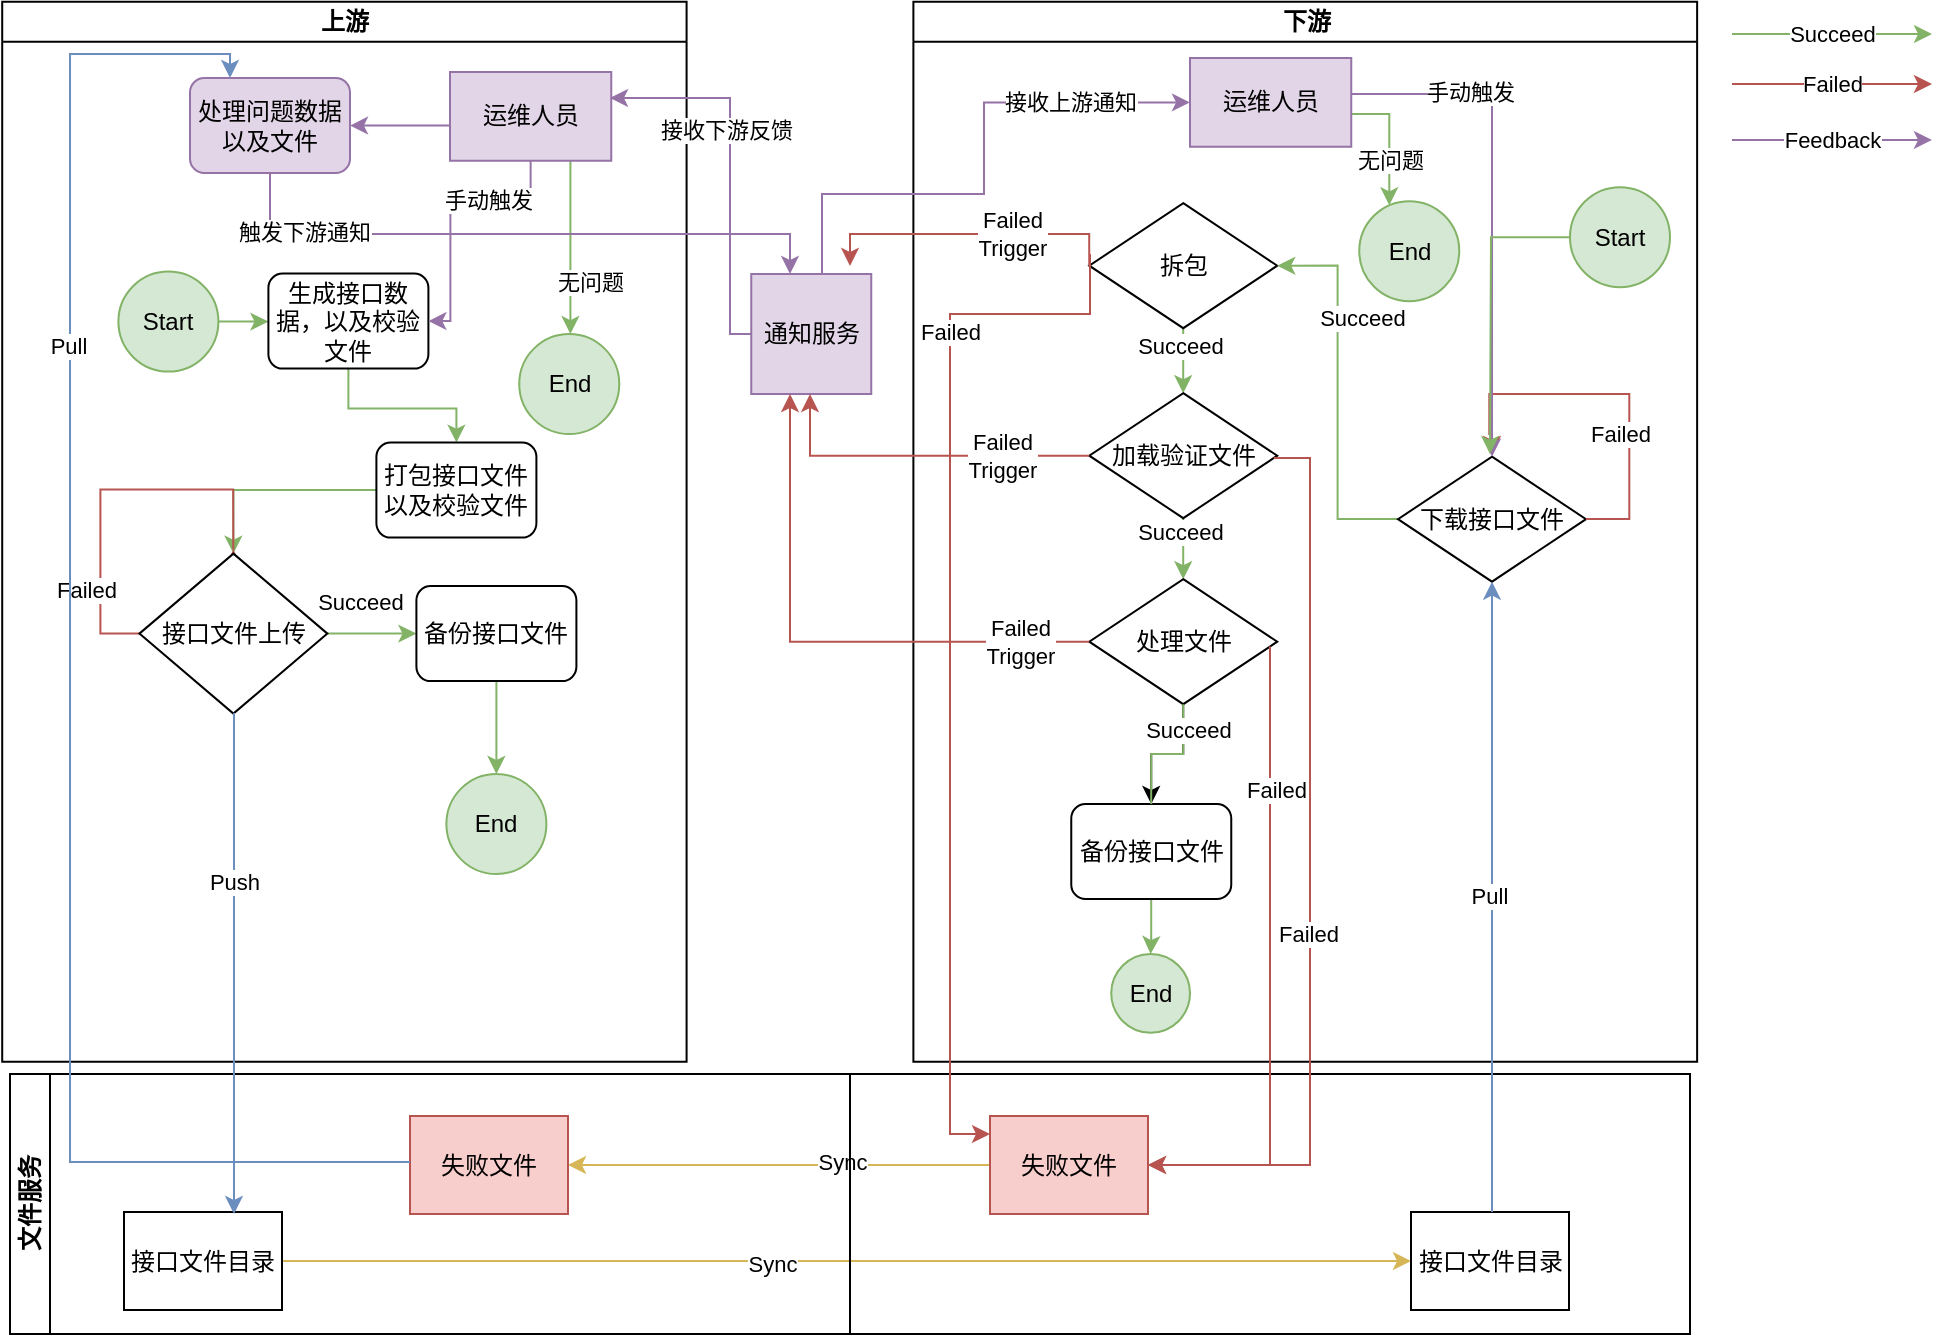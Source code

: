 <mxfile version="20.8.23" type="github">
  <diagram name="Page-1" id="c7488fd3-1785-93aa-aadb-54a6760d102a">
    <mxGraphModel dx="1050" dy="615" grid="1" gridSize="10" guides="1" tooltips="1" connect="1" arrows="1" fold="1" page="1" pageScale="1" pageWidth="1100" pageHeight="850" background="none" math="1" shadow="0">
      <root>
        <mxCell id="0" />
        <mxCell id="1" parent="0" />
        <mxCell id="2b4e8129b02d487f-2" value="上游" style="swimlane;html=1;startSize=20;horizontal=0;rotation=90;movable=0;resizable=0;rotatable=0;deletable=0;editable=0;locked=1;connectable=0;" parent="1" vertex="1">
          <mxGeometry x="2.2" y="97.81" width="530" height="342.19" as="geometry" />
        </mxCell>
        <mxCell id="Eh5VDf21qg3VSFMiMD_T-32" style="edgeStyle=orthogonalEdgeStyle;rounded=0;orthogonalLoop=1;jettySize=auto;html=1;exitX=1;exitY=0.5;exitDx=0;exitDy=0;entryX=0;entryY=0.5;entryDx=0;entryDy=0;fillColor=#d5e8d4;strokeColor=#82b366;" edge="1" parent="2b4e8129b02d487f-2" source="Eh5VDf21qg3VSFMiMD_T-25" target="Eh5VDf21qg3VSFMiMD_T-31">
          <mxGeometry relative="1" as="geometry" />
        </mxCell>
        <mxCell id="Eh5VDf21qg3VSFMiMD_T-25" value="Start" style="ellipse;whiteSpace=wrap;html=1;aspect=fixed;fillColor=#d5e8d4;strokeColor=#82b366;" vertex="1" parent="2b4e8129b02d487f-2">
          <mxGeometry x="152" y="41" width="50" height="50" as="geometry" />
        </mxCell>
        <mxCell id="Eh5VDf21qg3VSFMiMD_T-35" style="edgeStyle=orthogonalEdgeStyle;rounded=0;orthogonalLoop=1;jettySize=auto;html=1;exitX=0.5;exitY=1;exitDx=0;exitDy=0;entryX=0.5;entryY=0;entryDx=0;entryDy=0;fillColor=#d5e8d4;strokeColor=#82b366;" edge="1" parent="2b4e8129b02d487f-2" source="Eh5VDf21qg3VSFMiMD_T-31" target="Eh5VDf21qg3VSFMiMD_T-34">
          <mxGeometry relative="1" as="geometry" />
        </mxCell>
        <mxCell id="Eh5VDf21qg3VSFMiMD_T-31" value="生成接口数据，以及校验文件" style="rounded=1;whiteSpace=wrap;html=1;" vertex="1" parent="2b4e8129b02d487f-2">
          <mxGeometry x="227" y="42" width="80" height="47.5" as="geometry" />
        </mxCell>
        <mxCell id="Eh5VDf21qg3VSFMiMD_T-37" style="edgeStyle=orthogonalEdgeStyle;rounded=0;orthogonalLoop=1;jettySize=auto;html=1;entryX=0.5;entryY=0;entryDx=0;entryDy=0;fillColor=#d5e8d4;strokeColor=#82b366;" edge="1" parent="2b4e8129b02d487f-2" source="Eh5VDf21qg3VSFMiMD_T-34" target="Eh5VDf21qg3VSFMiMD_T-38">
          <mxGeometry relative="1" as="geometry">
            <mxPoint x="209.0" y="69.5" as="targetPoint" />
          </mxGeometry>
        </mxCell>
        <mxCell id="Eh5VDf21qg3VSFMiMD_T-34" value="打包接口文件以及校验文件" style="rounded=1;whiteSpace=wrap;html=1;" vertex="1" parent="2b4e8129b02d487f-2">
          <mxGeometry x="281" y="126.5" width="80" height="47.5" as="geometry" />
        </mxCell>
        <mxCell id="Eh5VDf21qg3VSFMiMD_T-50" style="edgeStyle=orthogonalEdgeStyle;rounded=0;orthogonalLoop=1;jettySize=auto;html=1;entryX=0;entryY=0.5;entryDx=0;entryDy=0;fillColor=#d5e8d4;strokeColor=#82b366;" edge="1" parent="2b4e8129b02d487f-2" source="Eh5VDf21qg3VSFMiMD_T-38" target="Eh5VDf21qg3VSFMiMD_T-49">
          <mxGeometry relative="1" as="geometry" />
        </mxCell>
        <mxCell id="Eh5VDf21qg3VSFMiMD_T-51" value="Succeed" style="edgeLabel;html=1;align=center;verticalAlign=middle;resizable=0;points=[];" vertex="1" connectable="0" parent="Eh5VDf21qg3VSFMiMD_T-50">
          <mxGeometry x="-0.279" y="-2" relative="1" as="geometry">
            <mxPoint y="-18" as="offset" />
          </mxGeometry>
        </mxCell>
        <mxCell id="Eh5VDf21qg3VSFMiMD_T-74" style="edgeStyle=orthogonalEdgeStyle;rounded=0;orthogonalLoop=1;jettySize=auto;html=1;entryX=0.5;entryY=0;entryDx=0;entryDy=0;fillColor=#f8cecc;strokeColor=#b85450;" edge="1" parent="2b4e8129b02d487f-2">
          <mxGeometry relative="1" as="geometry">
            <mxPoint x="209.5" y="180.0" as="targetPoint" />
            <mxPoint x="209.447" y="180.045" as="sourcePoint" />
            <Array as="points">
              <mxPoint x="209" y="150" />
              <mxPoint x="143" y="150" />
              <mxPoint x="143" y="222" />
              <mxPoint x="209" y="222" />
            </Array>
          </mxGeometry>
        </mxCell>
        <mxCell id="Eh5VDf21qg3VSFMiMD_T-75" value="Failed" style="edgeLabel;html=1;align=center;verticalAlign=middle;resizable=0;points=[];" vertex="1" connectable="0" parent="Eh5VDf21qg3VSFMiMD_T-74">
          <mxGeometry x="-0.326" y="-1" relative="1" as="geometry">
            <mxPoint x="-10" y="51" as="offset" />
          </mxGeometry>
        </mxCell>
        <mxCell id="Eh5VDf21qg3VSFMiMD_T-38" value="接口文件上传" style="rhombus;whiteSpace=wrap;html=1;" vertex="1" parent="2b4e8129b02d487f-2">
          <mxGeometry x="162.5" y="182" width="94" height="80" as="geometry" />
        </mxCell>
        <mxCell id="Eh5VDf21qg3VSFMiMD_T-154" value="" style="edgeStyle=orthogonalEdgeStyle;rounded=0;orthogonalLoop=1;jettySize=auto;html=1;fillColor=#d5e8d4;strokeColor=#82b366;" edge="1" parent="2b4e8129b02d487f-2" source="Eh5VDf21qg3VSFMiMD_T-49" target="Eh5VDf21qg3VSFMiMD_T-153">
          <mxGeometry relative="1" as="geometry" />
        </mxCell>
        <mxCell id="Eh5VDf21qg3VSFMiMD_T-49" value="备份接口文件" style="rounded=1;whiteSpace=wrap;html=1;" vertex="1" parent="2b4e8129b02d487f-2">
          <mxGeometry x="301" y="198.25" width="80" height="47.5" as="geometry" />
        </mxCell>
        <mxCell id="Eh5VDf21qg3VSFMiMD_T-139" value="" style="edgeStyle=orthogonalEdgeStyle;rounded=0;orthogonalLoop=1;jettySize=auto;html=1;fillColor=#e1d5e7;strokeColor=#9673a6;" edge="1" parent="2b4e8129b02d487f-2" source="Eh5VDf21qg3VSFMiMD_T-136" target="Eh5VDf21qg3VSFMiMD_T-138">
          <mxGeometry relative="1" as="geometry">
            <Array as="points">
              <mxPoint x="308" y="-32" />
              <mxPoint x="308" y="-32" />
            </Array>
          </mxGeometry>
        </mxCell>
        <mxCell id="Eh5VDf21qg3VSFMiMD_T-156" style="edgeStyle=orthogonalEdgeStyle;rounded=0;orthogonalLoop=1;jettySize=auto;html=1;fillColor=#d5e8d4;strokeColor=#82b366;" edge="1" parent="2b4e8129b02d487f-2" source="Eh5VDf21qg3VSFMiMD_T-136" target="Eh5VDf21qg3VSFMiMD_T-155">
          <mxGeometry relative="1" as="geometry">
            <Array as="points">
              <mxPoint x="378" y="32" />
              <mxPoint x="378" y="32" />
            </Array>
          </mxGeometry>
        </mxCell>
        <mxCell id="Eh5VDf21qg3VSFMiMD_T-157" value="无问题" style="edgeLabel;html=1;align=center;verticalAlign=middle;resizable=0;points=[];" vertex="1" connectable="0" parent="Eh5VDf21qg3VSFMiMD_T-156">
          <mxGeometry x="0.244" relative="1" as="geometry">
            <mxPoint x="10" y="6" as="offset" />
          </mxGeometry>
        </mxCell>
        <mxCell id="Eh5VDf21qg3VSFMiMD_T-136" value="运维人员" style="rounded=0;whiteSpace=wrap;html=1;fillColor=#e1d5e7;strokeColor=#9673a6;" vertex="1" parent="2b4e8129b02d487f-2">
          <mxGeometry x="317.8" y="-58.81" width="80.63" height="44.38" as="geometry" />
        </mxCell>
        <mxCell id="Eh5VDf21qg3VSFMiMD_T-140" style="edgeStyle=orthogonalEdgeStyle;rounded=0;orthogonalLoop=1;jettySize=auto;html=1;exitX=0.5;exitY=1;exitDx=0;exitDy=0;fillColor=#e1d5e7;strokeColor=#9673a6;" edge="1" parent="2b4e8129b02d487f-2" source="Eh5VDf21qg3VSFMiMD_T-136" target="Eh5VDf21qg3VSFMiMD_T-31">
          <mxGeometry relative="1" as="geometry">
            <mxPoint x="317.8" y="32.19" as="targetPoint" />
            <Array as="points">
              <mxPoint x="358" y="2" />
              <mxPoint x="318" y="2" />
            </Array>
          </mxGeometry>
        </mxCell>
        <mxCell id="Eh5VDf21qg3VSFMiMD_T-141" value="手动触发" style="edgeLabel;html=1;align=center;verticalAlign=middle;resizable=0;points=[];" vertex="1" connectable="0" parent="Eh5VDf21qg3VSFMiMD_T-140">
          <mxGeometry x="-0.426" y="2" relative="1" as="geometry">
            <mxPoint y="1" as="offset" />
          </mxGeometry>
        </mxCell>
        <mxCell id="Eh5VDf21qg3VSFMiMD_T-138" value="处理问题数据以及文件" style="rounded=1;whiteSpace=wrap;html=1;fillColor=#e1d5e7;strokeColor=#9673a6;" vertex="1" parent="2b4e8129b02d487f-2">
          <mxGeometry x="187.8" y="-55.81" width="80" height="47.5" as="geometry" />
        </mxCell>
        <mxCell id="Eh5VDf21qg3VSFMiMD_T-153" value="End" style="ellipse;whiteSpace=wrap;html=1;aspect=fixed;direction=south;fillColor=#d5e8d4;strokeColor=#82b366;" vertex="1" parent="2b4e8129b02d487f-2">
          <mxGeometry x="316" y="292.19" width="50" height="50" as="geometry" />
        </mxCell>
        <mxCell id="Eh5VDf21qg3VSFMiMD_T-155" value="End" style="ellipse;whiteSpace=wrap;html=1;aspect=fixed;direction=south;fillColor=#d5e8d4;strokeColor=#82b366;" vertex="1" parent="2b4e8129b02d487f-2">
          <mxGeometry x="352.43" y="72.19" width="50" height="50" as="geometry" />
        </mxCell>
        <mxCell id="Eh5VDf21qg3VSFMiMD_T-23" value="文件服务" style="swimlane;html=1;startSize=20;horizontal=0;rotation=0;movable=0;resizable=0;rotatable=0;deletable=0;editable=0;locked=1;connectable=0;" vertex="1" parent="1">
          <mxGeometry x="100" y="540" width="840" height="130" as="geometry" />
        </mxCell>
        <mxCell id="Eh5VDf21qg3VSFMiMD_T-171" value="" style="edgeStyle=orthogonalEdgeStyle;rounded=0;orthogonalLoop=1;jettySize=auto;html=1;entryX=0;entryY=0.5;entryDx=0;entryDy=0;fillColor=#fff2cc;strokeColor=#d6b656;" edge="1" parent="Eh5VDf21qg3VSFMiMD_T-23" source="Eh5VDf21qg3VSFMiMD_T-41" target="Eh5VDf21qg3VSFMiMD_T-56">
          <mxGeometry relative="1" as="geometry" />
        </mxCell>
        <mxCell id="Eh5VDf21qg3VSFMiMD_T-172" value="Sync" style="edgeLabel;html=1;align=center;verticalAlign=middle;resizable=0;points=[];" vertex="1" connectable="0" parent="Eh5VDf21qg3VSFMiMD_T-171">
          <mxGeometry x="-0.093" y="-1" relative="1" as="geometry">
            <mxPoint x="-11" as="offset" />
          </mxGeometry>
        </mxCell>
        <mxCell id="Eh5VDf21qg3VSFMiMD_T-41" value="接口文件目录" style="rounded=0;whiteSpace=wrap;html=1;" vertex="1" parent="Eh5VDf21qg3VSFMiMD_T-23">
          <mxGeometry x="57" y="69" width="79" height="49" as="geometry" />
        </mxCell>
        <mxCell id="Eh5VDf21qg3VSFMiMD_T-56" value="接口文件目录" style="rounded=0;whiteSpace=wrap;html=1;" vertex="1" parent="Eh5VDf21qg3VSFMiMD_T-23">
          <mxGeometry x="700.5" y="69" width="79" height="49" as="geometry" />
        </mxCell>
        <mxCell id="Eh5VDf21qg3VSFMiMD_T-150" style="edgeStyle=orthogonalEdgeStyle;rounded=0;orthogonalLoop=1;jettySize=auto;html=1;entryX=1;entryY=0.5;entryDx=0;entryDy=0;fillColor=#fff2cc;strokeColor=#d6b656;" edge="1" parent="Eh5VDf21qg3VSFMiMD_T-23" source="Eh5VDf21qg3VSFMiMD_T-92" target="Eh5VDf21qg3VSFMiMD_T-143">
          <mxGeometry relative="1" as="geometry" />
        </mxCell>
        <mxCell id="Eh5VDf21qg3VSFMiMD_T-173" value="Sync" style="edgeLabel;html=1;align=center;verticalAlign=middle;resizable=0;points=[];" vertex="1" connectable="0" parent="Eh5VDf21qg3VSFMiMD_T-150">
          <mxGeometry x="0.299" y="-2" relative="1" as="geometry">
            <mxPoint x="63" as="offset" />
          </mxGeometry>
        </mxCell>
        <mxCell id="Eh5VDf21qg3VSFMiMD_T-92" value="失败文件" style="rounded=0;whiteSpace=wrap;html=1;fillColor=#f8cecc;strokeColor=#b85450;" vertex="1" parent="Eh5VDf21qg3VSFMiMD_T-23">
          <mxGeometry x="490" y="21" width="79" height="49" as="geometry" />
        </mxCell>
        <mxCell id="Eh5VDf21qg3VSFMiMD_T-143" value="失败文件" style="rounded=0;whiteSpace=wrap;html=1;fillColor=#f8cecc;strokeColor=#b85450;" vertex="1" parent="Eh5VDf21qg3VSFMiMD_T-23">
          <mxGeometry x="200" y="21" width="79" height="49" as="geometry" />
        </mxCell>
        <mxCell id="Eh5VDf21qg3VSFMiMD_T-24" value="下游" style="swimlane;html=1;startSize=20;horizontal=0;rotation=90;movable=0;resizable=0;rotatable=0;deletable=0;editable=0;locked=1;connectable=0;" vertex="1" parent="1">
          <mxGeometry x="482.63" y="72.97" width="530" height="391.87" as="geometry">
            <mxRectangle x="840" y="-7.5" width="40" height="50" as="alternateBounds" />
          </mxGeometry>
        </mxCell>
        <mxCell id="Eh5VDf21qg3VSFMiMD_T-99" value="" style="edgeStyle=orthogonalEdgeStyle;rounded=0;orthogonalLoop=1;jettySize=auto;html=1;fillColor=#d5e8d4;strokeColor=#82b366;" edge="1" parent="Eh5VDf21qg3VSFMiMD_T-24" source="Eh5VDf21qg3VSFMiMD_T-64" target="Eh5VDf21qg3VSFMiMD_T-97">
          <mxGeometry relative="1" as="geometry" />
        </mxCell>
        <mxCell id="Eh5VDf21qg3VSFMiMD_T-100" value="Succeed" style="edgeLabel;html=1;align=center;verticalAlign=middle;resizable=0;points=[];" vertex="1" connectable="0" parent="Eh5VDf21qg3VSFMiMD_T-99">
          <mxGeometry x="0.336" y="-2" relative="1" as="geometry">
            <mxPoint y="-8" as="offset" />
          </mxGeometry>
        </mxCell>
        <mxCell id="Eh5VDf21qg3VSFMiMD_T-64" value="拆包" style="rhombus;whiteSpace=wrap;html=1;" vertex="1" parent="Eh5VDf21qg3VSFMiMD_T-24">
          <mxGeometry x="157" y="31.62" width="94" height="62.5" as="geometry" />
        </mxCell>
        <mxCell id="Eh5VDf21qg3VSFMiMD_T-82" style="edgeStyle=orthogonalEdgeStyle;rounded=0;orthogonalLoop=1;jettySize=auto;html=1;entryX=1;entryY=0.5;entryDx=0;entryDy=0;fillColor=#d5e8d4;strokeColor=#82b366;" edge="1" parent="Eh5VDf21qg3VSFMiMD_T-24" source="Eh5VDf21qg3VSFMiMD_T-76" target="Eh5VDf21qg3VSFMiMD_T-64">
          <mxGeometry relative="1" as="geometry" />
        </mxCell>
        <mxCell id="Eh5VDf21qg3VSFMiMD_T-83" value="Succeed" style="edgeLabel;html=1;align=center;verticalAlign=middle;resizable=0;points=[];" vertex="1" connectable="0" parent="Eh5VDf21qg3VSFMiMD_T-82">
          <mxGeometry x="0.259" relative="1" as="geometry">
            <mxPoint x="12" y="-13" as="offset" />
          </mxGeometry>
        </mxCell>
        <mxCell id="Eh5VDf21qg3VSFMiMD_T-76" value="下载接口文件" style="rhombus;whiteSpace=wrap;html=1;" vertex="1" parent="Eh5VDf21qg3VSFMiMD_T-24">
          <mxGeometry x="311.37" y="158.37" width="94" height="62.5" as="geometry" />
        </mxCell>
        <mxCell id="Eh5VDf21qg3VSFMiMD_T-90" style="edgeStyle=orthogonalEdgeStyle;rounded=0;orthogonalLoop=1;jettySize=auto;html=1;fillColor=#f8cecc;strokeColor=#b85450;" edge="1" parent="Eh5VDf21qg3VSFMiMD_T-24" source="Eh5VDf21qg3VSFMiMD_T-76">
          <mxGeometry relative="1" as="geometry">
            <mxPoint x="358.37" y="157.03" as="targetPoint" />
            <Array as="points">
              <mxPoint x="427" y="190" />
              <mxPoint x="427" y="127" />
              <mxPoint x="357" y="127" />
              <mxPoint x="357" y="147" />
              <mxPoint x="358" y="147" />
            </Array>
          </mxGeometry>
        </mxCell>
        <mxCell id="Eh5VDf21qg3VSFMiMD_T-91" value="Failed" style="edgeLabel;html=1;align=center;verticalAlign=middle;resizable=0;points=[];" vertex="1" connectable="0" parent="Eh5VDf21qg3VSFMiMD_T-90">
          <mxGeometry x="0.296" relative="1" as="geometry">
            <mxPoint x="31" y="20" as="offset" />
          </mxGeometry>
        </mxCell>
        <mxCell id="Eh5VDf21qg3VSFMiMD_T-102" value="" style="edgeStyle=orthogonalEdgeStyle;rounded=0;orthogonalLoop=1;jettySize=auto;html=1;fillColor=#d5e8d4;strokeColor=#82b366;" edge="1" parent="Eh5VDf21qg3VSFMiMD_T-24" source="Eh5VDf21qg3VSFMiMD_T-97" target="Eh5VDf21qg3VSFMiMD_T-101">
          <mxGeometry relative="1" as="geometry" />
        </mxCell>
        <mxCell id="Eh5VDf21qg3VSFMiMD_T-103" value="Succeed" style="edgeLabel;html=1;align=center;verticalAlign=middle;resizable=0;points=[];" vertex="1" connectable="0" parent="Eh5VDf21qg3VSFMiMD_T-102">
          <mxGeometry x="-0.288" y="-2" relative="1" as="geometry">
            <mxPoint y="-11" as="offset" />
          </mxGeometry>
        </mxCell>
        <mxCell id="Eh5VDf21qg3VSFMiMD_T-97" value="加载验证文件" style="rhombus;whiteSpace=wrap;html=1;" vertex="1" parent="Eh5VDf21qg3VSFMiMD_T-24">
          <mxGeometry x="157" y="126.62" width="94" height="62.5" as="geometry" />
        </mxCell>
        <mxCell id="Eh5VDf21qg3VSFMiMD_T-108" value="" style="edgeStyle=orthogonalEdgeStyle;rounded=0;orthogonalLoop=1;jettySize=auto;html=1;startArrow=none;fillColor=#d5e8d4;strokeColor=#82b366;" edge="1" parent="Eh5VDf21qg3VSFMiMD_T-24" source="Eh5VDf21qg3VSFMiMD_T-164" target="Eh5VDf21qg3VSFMiMD_T-107">
          <mxGeometry relative="1" as="geometry" />
        </mxCell>
        <mxCell id="Eh5VDf21qg3VSFMiMD_T-167" style="edgeStyle=orthogonalEdgeStyle;rounded=0;orthogonalLoop=1;jettySize=auto;html=1;" edge="1" parent="Eh5VDf21qg3VSFMiMD_T-24" source="Eh5VDf21qg3VSFMiMD_T-101" target="Eh5VDf21qg3VSFMiMD_T-164">
          <mxGeometry relative="1" as="geometry" />
        </mxCell>
        <mxCell id="Eh5VDf21qg3VSFMiMD_T-101" value="处理文件" style="rhombus;whiteSpace=wrap;html=1;" vertex="1" parent="Eh5VDf21qg3VSFMiMD_T-24">
          <mxGeometry x="157" y="219.62" width="94" height="62.5" as="geometry" />
        </mxCell>
        <mxCell id="Eh5VDf21qg3VSFMiMD_T-107" value="End" style="ellipse;whiteSpace=wrap;html=1;aspect=fixed;direction=south;fillColor=#d5e8d4;strokeColor=#82b366;" vertex="1" parent="Eh5VDf21qg3VSFMiMD_T-24">
          <mxGeometry x="168" y="407.03" width="39.37" height="39.37" as="geometry" />
        </mxCell>
        <mxCell id="Eh5VDf21qg3VSFMiMD_T-121" value="" style="edgeStyle=orthogonalEdgeStyle;rounded=0;orthogonalLoop=1;jettySize=auto;html=1;entryX=0.5;entryY=0;entryDx=0;entryDy=0;fillColor=#e1d5e7;strokeColor=#9673a6;" edge="1" parent="Eh5VDf21qg3VSFMiMD_T-24" source="Eh5VDf21qg3VSFMiMD_T-113" target="Eh5VDf21qg3VSFMiMD_T-76">
          <mxGeometry relative="1" as="geometry">
            <mxPoint x="347.37" y="-24.38" as="targetPoint" />
            <Array as="points">
              <mxPoint x="358" y="-23" />
            </Array>
          </mxGeometry>
        </mxCell>
        <mxCell id="Eh5VDf21qg3VSFMiMD_T-125" value="手动触发" style="edgeLabel;html=1;align=center;verticalAlign=middle;resizable=0;points=[];" vertex="1" connectable="0" parent="Eh5VDf21qg3VSFMiMD_T-121">
          <mxGeometry x="-0.528" y="1" relative="1" as="geometry">
            <mxPoint as="offset" />
          </mxGeometry>
        </mxCell>
        <mxCell id="Eh5VDf21qg3VSFMiMD_T-127" value="" style="edgeStyle=orthogonalEdgeStyle;rounded=0;orthogonalLoop=1;jettySize=auto;html=1;fillColor=#d5e8d4;strokeColor=#82b366;" edge="1" parent="Eh5VDf21qg3VSFMiMD_T-24" source="Eh5VDf21qg3VSFMiMD_T-113" target="Eh5VDf21qg3VSFMiMD_T-126">
          <mxGeometry relative="1" as="geometry">
            <Array as="points">
              <mxPoint x="307" y="-13" />
            </Array>
          </mxGeometry>
        </mxCell>
        <mxCell id="Eh5VDf21qg3VSFMiMD_T-142" value="无问题" style="edgeLabel;html=1;align=center;verticalAlign=middle;resizable=0;points=[];" vertex="1" connectable="0" parent="Eh5VDf21qg3VSFMiMD_T-127">
          <mxGeometry x="-0.245" y="-1" relative="1" as="geometry">
            <mxPoint x="1" y="17" as="offset" />
          </mxGeometry>
        </mxCell>
        <mxCell id="Eh5VDf21qg3VSFMiMD_T-113" value="运维人员" style="rounded=0;whiteSpace=wrap;html=1;fillColor=#e1d5e7;strokeColor=#9673a6;" vertex="1" parent="Eh5VDf21qg3VSFMiMD_T-24">
          <mxGeometry x="207.37" y="-40.97" width="80.63" height="44.38" as="geometry" />
        </mxCell>
        <mxCell id="Eh5VDf21qg3VSFMiMD_T-126" value="End" style="ellipse;whiteSpace=wrap;html=1;aspect=fixed;direction=south;fillColor=#d5e8d4;strokeColor=#82b366;" vertex="1" parent="Eh5VDf21qg3VSFMiMD_T-24">
          <mxGeometry x="292" y="30.62" width="50" height="50" as="geometry" />
        </mxCell>
        <mxCell id="Eh5VDf21qg3VSFMiMD_T-164" value="备份接口文件" style="rounded=1;whiteSpace=wrap;html=1;" vertex="1" parent="Eh5VDf21qg3VSFMiMD_T-24">
          <mxGeometry x="148.0" y="332.03" width="80" height="47.5" as="geometry" />
        </mxCell>
        <mxCell id="Eh5VDf21qg3VSFMiMD_T-165" value="" style="edgeStyle=orthogonalEdgeStyle;rounded=0;orthogonalLoop=1;jettySize=auto;html=1;endArrow=none;fillColor=#d5e8d4;strokeColor=#82b366;" edge="1" parent="Eh5VDf21qg3VSFMiMD_T-24" source="Eh5VDf21qg3VSFMiMD_T-101" target="Eh5VDf21qg3VSFMiMD_T-164">
          <mxGeometry relative="1" as="geometry">
            <mxPoint x="686.63" y="354.97" as="sourcePoint" />
            <mxPoint x="652.63" y="458.97" as="targetPoint" />
          </mxGeometry>
        </mxCell>
        <mxCell id="Eh5VDf21qg3VSFMiMD_T-166" value="Succeed" style="edgeLabel;html=1;align=center;verticalAlign=middle;resizable=0;points=[];" vertex="1" connectable="0" parent="Eh5VDf21qg3VSFMiMD_T-165">
          <mxGeometry x="-0.284" y="1" relative="1" as="geometry">
            <mxPoint x="1" y="-11" as="offset" />
          </mxGeometry>
        </mxCell>
        <mxCell id="Eh5VDf21qg3VSFMiMD_T-169" style="edgeStyle=orthogonalEdgeStyle;rounded=0;orthogonalLoop=1;jettySize=auto;html=1;fillColor=#d5e8d4;strokeColor=#82b366;" edge="1" parent="Eh5VDf21qg3VSFMiMD_T-24" source="Eh5VDf21qg3VSFMiMD_T-168">
          <mxGeometry relative="1" as="geometry">
            <mxPoint x="357.37" y="157.03" as="targetPoint" />
          </mxGeometry>
        </mxCell>
        <mxCell id="Eh5VDf21qg3VSFMiMD_T-168" value="Start" style="ellipse;whiteSpace=wrap;html=1;aspect=fixed;fillColor=#d5e8d4;strokeColor=#82b366;" vertex="1" parent="Eh5VDf21qg3VSFMiMD_T-24">
          <mxGeometry x="397.37" y="23.62" width="50" height="50" as="geometry" />
        </mxCell>
        <mxCell id="Eh5VDf21qg3VSFMiMD_T-70" style="edgeStyle=orthogonalEdgeStyle;rounded=0;orthogonalLoop=1;jettySize=auto;html=1;fillColor=#dae8fc;strokeColor=#6c8ebf;" edge="1" parent="1" source="Eh5VDf21qg3VSFMiMD_T-38">
          <mxGeometry relative="1" as="geometry">
            <mxPoint x="212" y="610" as="targetPoint" />
            <Array as="points">
              <mxPoint x="212" y="609" />
            </Array>
          </mxGeometry>
        </mxCell>
        <mxCell id="Eh5VDf21qg3VSFMiMD_T-71" value="Push" style="edgeLabel;html=1;align=center;verticalAlign=middle;resizable=0;points=[];" vertex="1" connectable="0" parent="Eh5VDf21qg3VSFMiMD_T-70">
          <mxGeometry x="-0.329" relative="1" as="geometry">
            <mxPoint as="offset" />
          </mxGeometry>
        </mxCell>
        <mxCell id="Eh5VDf21qg3VSFMiMD_T-80" style="edgeStyle=orthogonalEdgeStyle;rounded=0;orthogonalLoop=1;jettySize=auto;html=1;entryX=0.5;entryY=1;entryDx=0;entryDy=0;fillColor=#dae8fc;strokeColor=#6c8ebf;" edge="1" parent="1" source="Eh5VDf21qg3VSFMiMD_T-56" target="Eh5VDf21qg3VSFMiMD_T-76">
          <mxGeometry relative="1" as="geometry">
            <mxPoint x="827" y="100.0" as="targetPoint" />
            <Array as="points">
              <mxPoint x="841" y="530" />
              <mxPoint x="841" y="530" />
            </Array>
          </mxGeometry>
        </mxCell>
        <mxCell id="Eh5VDf21qg3VSFMiMD_T-81" value="Pull&amp;nbsp;" style="edgeLabel;html=1;align=center;verticalAlign=middle;resizable=0;points=[];" vertex="1" connectable="0" parent="Eh5VDf21qg3VSFMiMD_T-80">
          <mxGeometry x="-0.349" y="-3" relative="1" as="geometry">
            <mxPoint x="-3" y="-56" as="offset" />
          </mxGeometry>
        </mxCell>
        <mxCell id="Eh5VDf21qg3VSFMiMD_T-93" style="edgeStyle=orthogonalEdgeStyle;rounded=0;orthogonalLoop=1;jettySize=auto;html=1;fillColor=#f8cecc;strokeColor=#b85450;" edge="1" parent="1">
          <mxGeometry relative="1" as="geometry">
            <mxPoint x="640" y="130" as="sourcePoint" />
            <mxPoint x="590" y="570" as="targetPoint" />
            <Array as="points">
              <mxPoint x="640" y="160" />
              <mxPoint x="570" y="160" />
              <mxPoint x="570" y="570" />
            </Array>
          </mxGeometry>
        </mxCell>
        <mxCell id="Eh5VDf21qg3VSFMiMD_T-94" value="Failed" style="edgeLabel;html=1;align=center;verticalAlign=middle;resizable=0;points=[];" vertex="1" connectable="0" parent="Eh5VDf21qg3VSFMiMD_T-93">
          <mxGeometry x="-0.221" y="1" relative="1" as="geometry">
            <mxPoint x="-1" y="-98" as="offset" />
          </mxGeometry>
        </mxCell>
        <mxCell id="Eh5VDf21qg3VSFMiMD_T-117" style="edgeStyle=orthogonalEdgeStyle;rounded=0;orthogonalLoop=1;jettySize=auto;html=1;entryX=0;entryY=0.5;entryDx=0;entryDy=0;fillColor=#e1d5e7;strokeColor=#9673a6;" edge="1" parent="1" source="Eh5VDf21qg3VSFMiMD_T-111" target="Eh5VDf21qg3VSFMiMD_T-113">
          <mxGeometry relative="1" as="geometry">
            <Array as="points">
              <mxPoint x="506" y="100" />
              <mxPoint x="587" y="100" />
              <mxPoint x="587" y="54" />
            </Array>
          </mxGeometry>
        </mxCell>
        <mxCell id="Eh5VDf21qg3VSFMiMD_T-163" value="接收上游通知" style="edgeLabel;html=1;align=center;verticalAlign=middle;resizable=0;points=[];" vertex="1" connectable="0" parent="Eh5VDf21qg3VSFMiMD_T-117">
          <mxGeometry x="0.553" relative="1" as="geometry">
            <mxPoint as="offset" />
          </mxGeometry>
        </mxCell>
        <mxCell id="Eh5VDf21qg3VSFMiMD_T-137" style="edgeStyle=orthogonalEdgeStyle;rounded=0;orthogonalLoop=1;jettySize=auto;html=1;fillColor=#e1d5e7;strokeColor=#9673a6;" edge="1" parent="1" source="Eh5VDf21qg3VSFMiMD_T-111">
          <mxGeometry relative="1" as="geometry">
            <mxPoint x="400" y="52" as="targetPoint" />
            <Array as="points">
              <mxPoint x="460" y="170" />
              <mxPoint x="460" y="52" />
            </Array>
          </mxGeometry>
        </mxCell>
        <mxCell id="Eh5VDf21qg3VSFMiMD_T-170" value="接收下游反馈" style="edgeLabel;html=1;align=center;verticalAlign=middle;resizable=0;points=[];" vertex="1" connectable="0" parent="Eh5VDf21qg3VSFMiMD_T-137">
          <mxGeometry x="0.198" y="2" relative="1" as="geometry">
            <mxPoint as="offset" />
          </mxGeometry>
        </mxCell>
        <mxCell id="Eh5VDf21qg3VSFMiMD_T-111" value="通知服务" style="whiteSpace=wrap;html=1;aspect=fixed;fillColor=#e1d5e7;strokeColor=#9673a6;" vertex="1" parent="1">
          <mxGeometry x="470.63" y="140" width="60" height="60" as="geometry" />
        </mxCell>
        <mxCell id="Eh5VDf21qg3VSFMiMD_T-115" style="edgeStyle=orthogonalEdgeStyle;rounded=0;orthogonalLoop=1;jettySize=auto;html=1;exitX=0;exitY=0.5;exitDx=0;exitDy=0;fillColor=#f8cecc;strokeColor=#b85450;" edge="1" parent="1" source="Eh5VDf21qg3VSFMiMD_T-64">
          <mxGeometry relative="1" as="geometry">
            <mxPoint x="675" y="160" as="sourcePoint" />
            <mxPoint x="520" y="136" as="targetPoint" />
            <Array as="points">
              <mxPoint x="640" y="120" />
              <mxPoint x="520" y="120" />
            </Array>
          </mxGeometry>
        </mxCell>
        <mxCell id="Eh5VDf21qg3VSFMiMD_T-116" value="Failed&lt;br&gt;Trigger" style="edgeLabel;html=1;align=center;verticalAlign=middle;resizable=0;points=[];" vertex="1" connectable="0" parent="Eh5VDf21qg3VSFMiMD_T-115">
          <mxGeometry x="0.189" y="1" relative="1" as="geometry">
            <mxPoint x="35" y="-1" as="offset" />
          </mxGeometry>
        </mxCell>
        <mxCell id="Eh5VDf21qg3VSFMiMD_T-128" style="edgeStyle=orthogonalEdgeStyle;rounded=0;orthogonalLoop=1;jettySize=auto;html=1;fillColor=#f8cecc;strokeColor=#b85450;" edge="1" parent="1" source="Eh5VDf21qg3VSFMiMD_T-97">
          <mxGeometry relative="1" as="geometry">
            <mxPoint x="500" y="200" as="targetPoint" />
            <Array as="points">
              <mxPoint x="500" y="230" />
            </Array>
          </mxGeometry>
        </mxCell>
        <mxCell id="Eh5VDf21qg3VSFMiMD_T-130" value="Failed&lt;br style=&quot;border-color: var(--border-color);&quot;&gt;Trigger" style="edgeLabel;html=1;align=center;verticalAlign=middle;resizable=0;points=[];" vertex="1" connectable="0" parent="Eh5VDf21qg3VSFMiMD_T-128">
          <mxGeometry x="-0.233" y="-2" relative="1" as="geometry">
            <mxPoint x="22" y="2" as="offset" />
          </mxGeometry>
        </mxCell>
        <mxCell id="Eh5VDf21qg3VSFMiMD_T-133" style="edgeStyle=orthogonalEdgeStyle;rounded=0;orthogonalLoop=1;jettySize=auto;html=1;entryX=1;entryY=0.5;entryDx=0;entryDy=0;fillColor=#f8cecc;strokeColor=#b85450;" edge="1" parent="1" source="Eh5VDf21qg3VSFMiMD_T-101" target="Eh5VDf21qg3VSFMiMD_T-92">
          <mxGeometry relative="1" as="geometry">
            <Array as="points">
              <mxPoint x="730" y="585" />
            </Array>
          </mxGeometry>
        </mxCell>
        <mxCell id="Eh5VDf21qg3VSFMiMD_T-134" value="Failed" style="edgeLabel;html=1;align=center;verticalAlign=middle;resizable=0;points=[];" vertex="1" connectable="0" parent="Eh5VDf21qg3VSFMiMD_T-133">
          <mxGeometry x="-0.557" y="3" relative="1" as="geometry">
            <mxPoint as="offset" />
          </mxGeometry>
        </mxCell>
        <mxCell id="Eh5VDf21qg3VSFMiMD_T-131" style="edgeStyle=orthogonalEdgeStyle;rounded=0;orthogonalLoop=1;jettySize=auto;html=1;entryX=1;entryY=0.5;entryDx=0;entryDy=0;fillColor=#f8cecc;strokeColor=#b85450;" edge="1" parent="1" source="Eh5VDf21qg3VSFMiMD_T-97" target="Eh5VDf21qg3VSFMiMD_T-92">
          <mxGeometry relative="1" as="geometry">
            <mxPoint x="600" y="570" as="targetPoint" />
            <Array as="points">
              <mxPoint x="750" y="232" />
              <mxPoint x="750" y="585" />
            </Array>
          </mxGeometry>
        </mxCell>
        <mxCell id="Eh5VDf21qg3VSFMiMD_T-159" value="Failed" style="edgeLabel;html=1;align=center;verticalAlign=middle;resizable=0;points=[];" vertex="1" connectable="0" parent="Eh5VDf21qg3VSFMiMD_T-131">
          <mxGeometry x="0.128" y="-1" relative="1" as="geometry">
            <mxPoint as="offset" />
          </mxGeometry>
        </mxCell>
        <mxCell id="Eh5VDf21qg3VSFMiMD_T-144" style="edgeStyle=orthogonalEdgeStyle;rounded=0;orthogonalLoop=1;jettySize=auto;html=1;entryX=0.25;entryY=0;entryDx=0;entryDy=0;fillColor=#dae8fc;strokeColor=#6c8ebf;" edge="1" parent="1" source="Eh5VDf21qg3VSFMiMD_T-143" target="Eh5VDf21qg3VSFMiMD_T-138">
          <mxGeometry relative="1" as="geometry">
            <Array as="points">
              <mxPoint x="130" y="584" />
              <mxPoint x="130" y="30" />
              <mxPoint x="210" y="30" />
            </Array>
          </mxGeometry>
        </mxCell>
        <mxCell id="Eh5VDf21qg3VSFMiMD_T-145" value="Pull" style="edgeLabel;html=1;align=center;verticalAlign=middle;resizable=0;points=[];" vertex="1" connectable="0" parent="Eh5VDf21qg3VSFMiMD_T-144">
          <mxGeometry x="0.417" y="1" relative="1" as="geometry">
            <mxPoint as="offset" />
          </mxGeometry>
        </mxCell>
        <mxCell id="Eh5VDf21qg3VSFMiMD_T-152" style="edgeStyle=orthogonalEdgeStyle;rounded=0;orthogonalLoop=1;jettySize=auto;html=1;fillColor=#e1d5e7;strokeColor=#9673a6;" edge="1" parent="1" source="Eh5VDf21qg3VSFMiMD_T-138" target="Eh5VDf21qg3VSFMiMD_T-111">
          <mxGeometry relative="1" as="geometry">
            <Array as="points">
              <mxPoint x="230" y="120" />
              <mxPoint x="490" y="120" />
            </Array>
          </mxGeometry>
        </mxCell>
        <mxCell id="Eh5VDf21qg3VSFMiMD_T-162" value="触发下游通知" style="edgeLabel;html=1;align=center;verticalAlign=middle;resizable=0;points=[];" vertex="1" connectable="0" parent="Eh5VDf21qg3VSFMiMD_T-152">
          <mxGeometry x="-0.704" y="1" relative="1" as="geometry">
            <mxPoint x="1" as="offset" />
          </mxGeometry>
        </mxCell>
        <mxCell id="Eh5VDf21qg3VSFMiMD_T-161" value="" style="endArrow=none;html=1;rounded=0;exitX=0.5;exitY=1;exitDx=0;exitDy=0;entryX=0.5;entryY=0;entryDx=0;entryDy=0;" edge="1" parent="1" source="Eh5VDf21qg3VSFMiMD_T-23" target="Eh5VDf21qg3VSFMiMD_T-23">
          <mxGeometry width="50" height="50" relative="1" as="geometry">
            <mxPoint x="440" y="610" as="sourcePoint" />
            <mxPoint x="500" y="550" as="targetPoint" />
          </mxGeometry>
        </mxCell>
        <mxCell id="Eh5VDf21qg3VSFMiMD_T-132" style="edgeStyle=orthogonalEdgeStyle;rounded=0;orthogonalLoop=1;jettySize=auto;html=1;fillColor=#f8cecc;strokeColor=#b85450;" edge="1" parent="1" source="Eh5VDf21qg3VSFMiMD_T-101">
          <mxGeometry relative="1" as="geometry">
            <mxPoint x="490" y="200" as="targetPoint" />
            <Array as="points">
              <mxPoint x="490" y="324" />
            </Array>
          </mxGeometry>
        </mxCell>
        <mxCell id="Eh5VDf21qg3VSFMiMD_T-135" value="Failed&lt;br style=&quot;border-color: var(--border-color);&quot;&gt;Trigger" style="edgeLabel;html=1;align=center;verticalAlign=middle;resizable=0;points=[];" vertex="1" connectable="0" parent="Eh5VDf21qg3VSFMiMD_T-132">
          <mxGeometry x="-0.326" y="-1" relative="1" as="geometry">
            <mxPoint x="57" y="1" as="offset" />
          </mxGeometry>
        </mxCell>
        <mxCell id="Eh5VDf21qg3VSFMiMD_T-175" value="" style="endArrow=classic;html=1;rounded=0;fillColor=#d5e8d4;strokeColor=#82b366;" edge="1" parent="1">
          <mxGeometry relative="1" as="geometry">
            <mxPoint x="961" y="20" as="sourcePoint" />
            <mxPoint x="1061" y="20" as="targetPoint" />
          </mxGeometry>
        </mxCell>
        <mxCell id="Eh5VDf21qg3VSFMiMD_T-176" value="Succeed" style="edgeLabel;resizable=0;html=1;align=center;verticalAlign=middle;" connectable="0" vertex="1" parent="Eh5VDf21qg3VSFMiMD_T-175">
          <mxGeometry relative="1" as="geometry" />
        </mxCell>
        <mxCell id="Eh5VDf21qg3VSFMiMD_T-177" value="" style="endArrow=classic;html=1;rounded=0;fillColor=#f8cecc;strokeColor=#b85450;" edge="1" parent="1">
          <mxGeometry relative="1" as="geometry">
            <mxPoint x="961" y="45" as="sourcePoint" />
            <mxPoint x="1061" y="45" as="targetPoint" />
          </mxGeometry>
        </mxCell>
        <mxCell id="Eh5VDf21qg3VSFMiMD_T-178" value="Failed" style="edgeLabel;resizable=0;html=1;align=center;verticalAlign=middle;" connectable="0" vertex="1" parent="Eh5VDf21qg3VSFMiMD_T-177">
          <mxGeometry relative="1" as="geometry" />
        </mxCell>
        <mxCell id="Eh5VDf21qg3VSFMiMD_T-179" value="" style="endArrow=classic;html=1;rounded=0;fillColor=#e1d5e7;strokeColor=#9673a6;" edge="1" parent="1">
          <mxGeometry relative="1" as="geometry">
            <mxPoint x="961" y="72.97" as="sourcePoint" />
            <mxPoint x="1061" y="72.97" as="targetPoint" />
          </mxGeometry>
        </mxCell>
        <mxCell id="Eh5VDf21qg3VSFMiMD_T-180" value="Feedback" style="edgeLabel;resizable=0;html=1;align=center;verticalAlign=middle;" connectable="0" vertex="1" parent="Eh5VDf21qg3VSFMiMD_T-179">
          <mxGeometry relative="1" as="geometry" />
        </mxCell>
      </root>
    </mxGraphModel>
  </diagram>
</mxfile>
